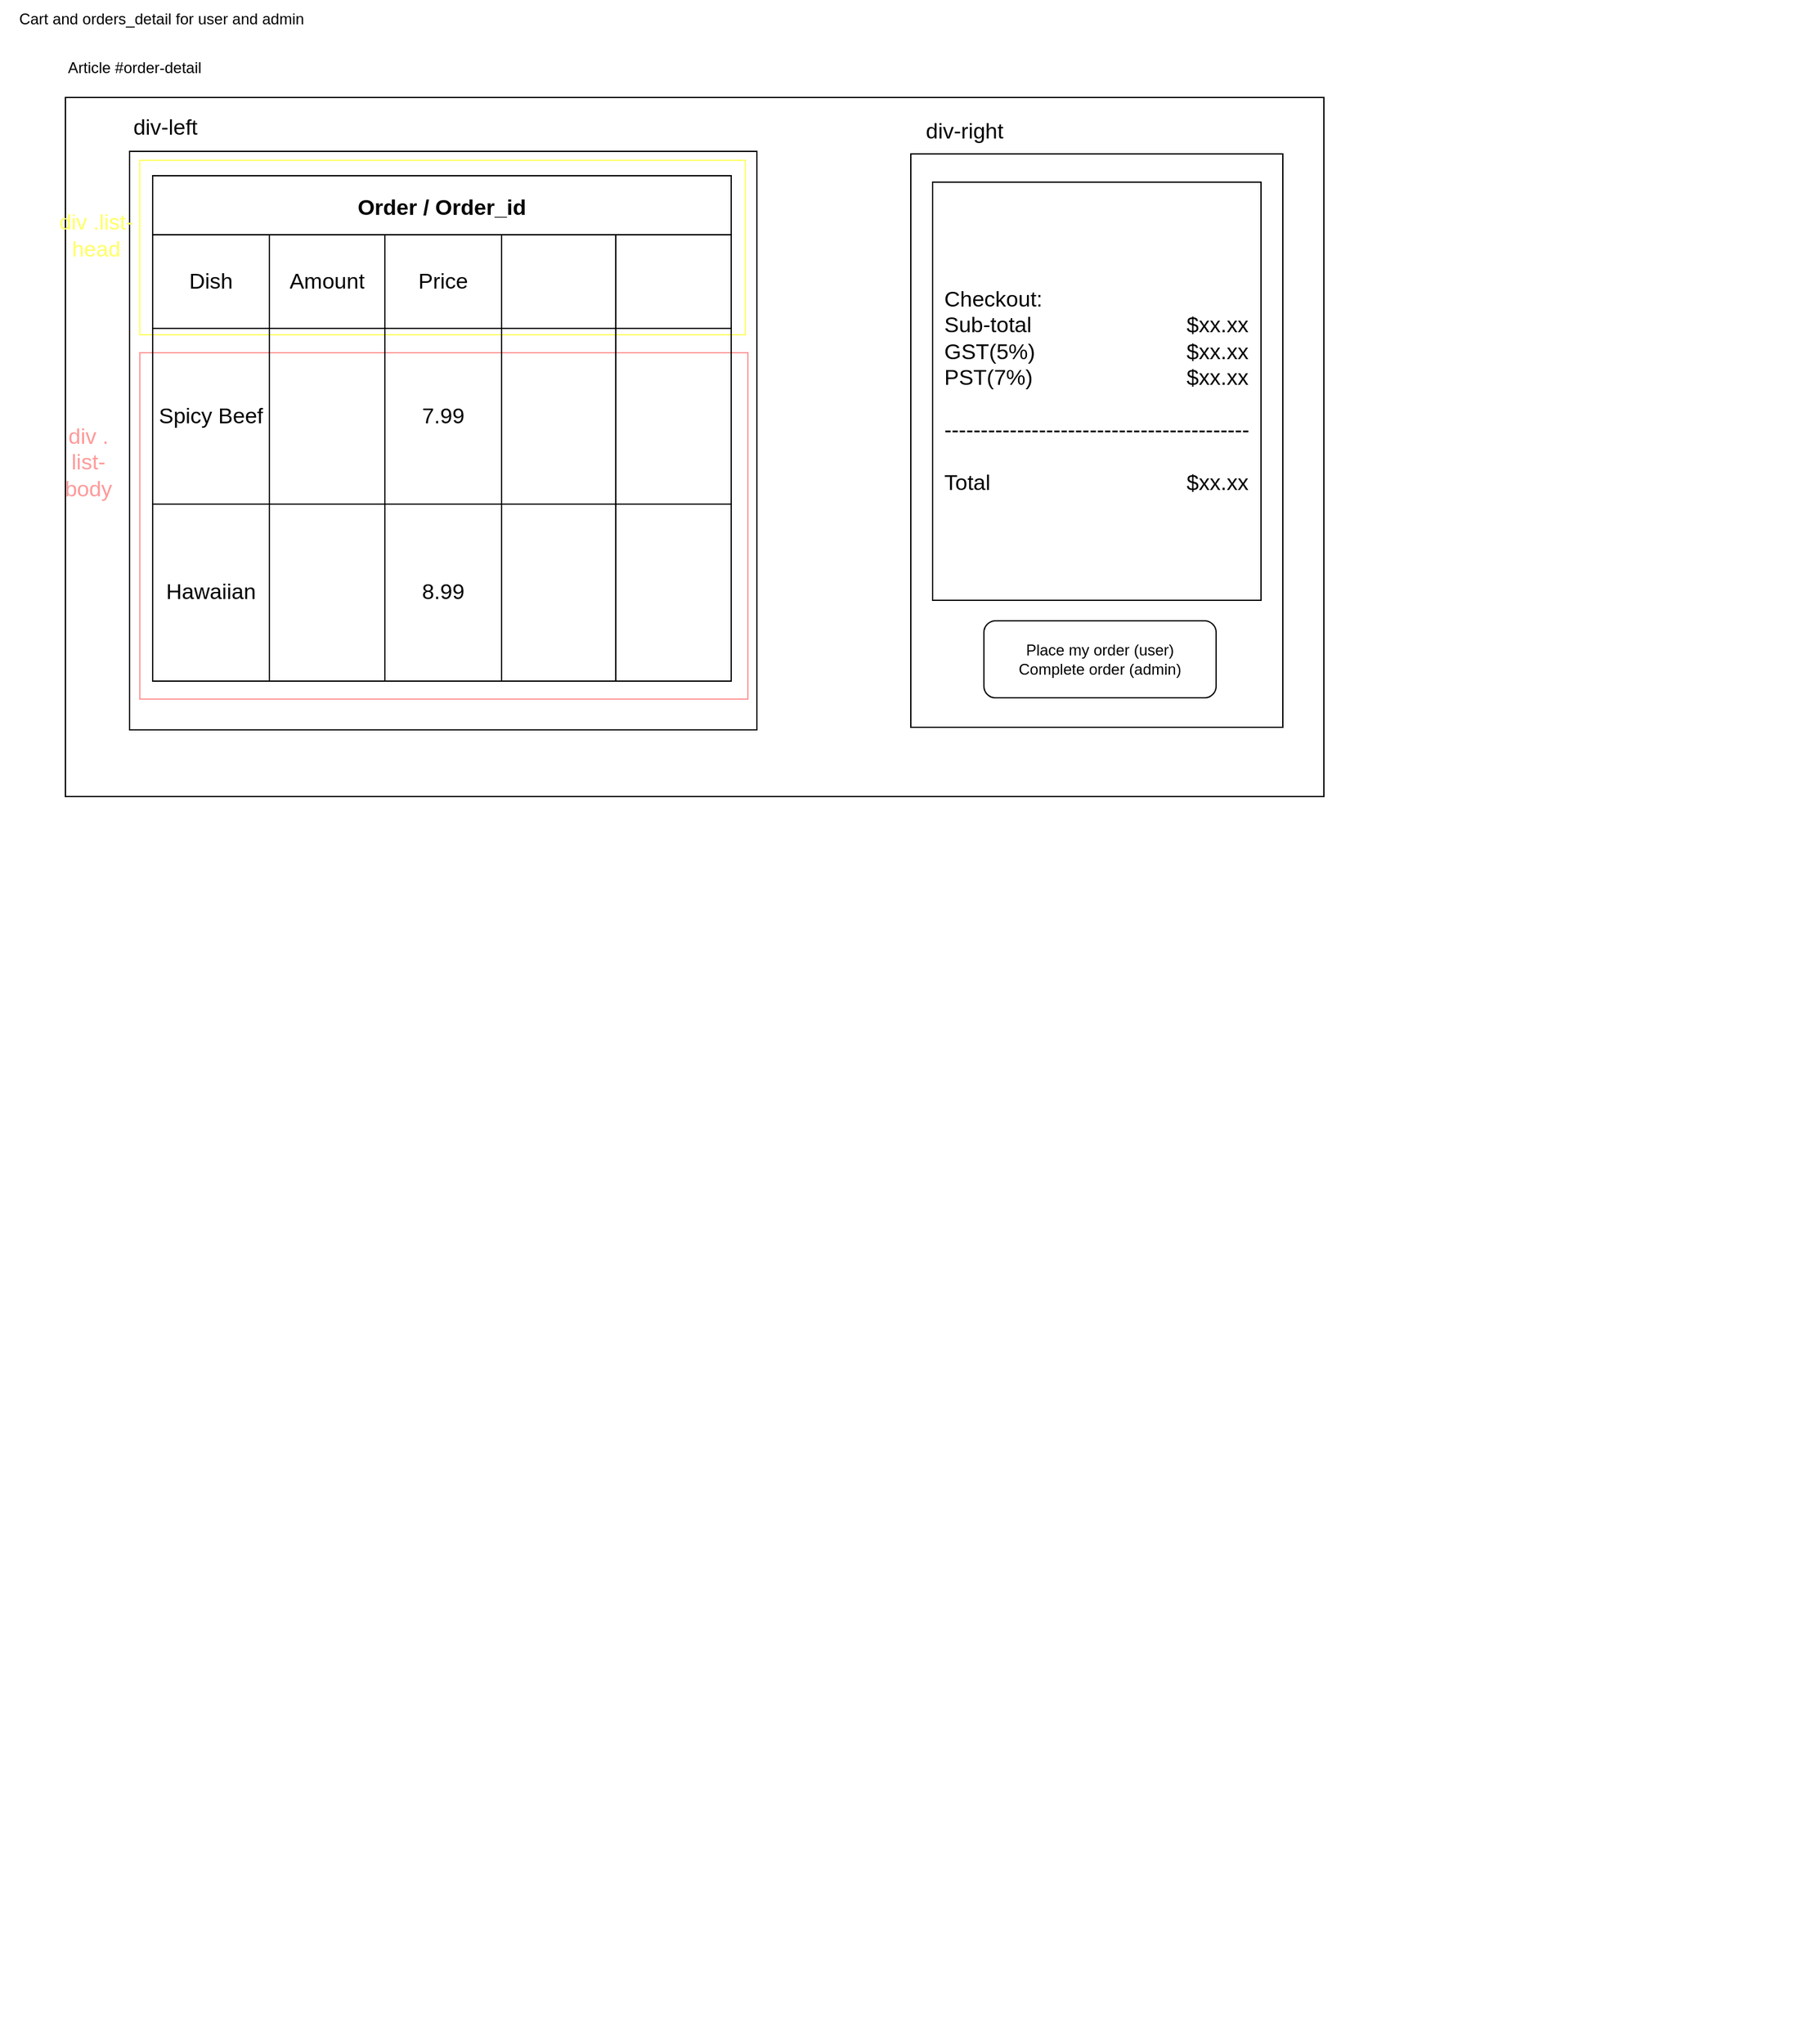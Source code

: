 <mxfile>
    <diagram id="od-Q8J5Ht2uW0OzrTbwQ" name="Page-1">
        <mxGraphModel dx="1511" dy="970" grid="0" gridSize="10" guides="1" tooltips="1" connect="1" arrows="1" fold="1" page="1" pageScale="1" pageWidth="1100" pageHeight="850" math="0" shadow="0">
            <root>
                <mxCell id="0"/>
                <mxCell id="1" parent="0"/>
                <mxCell id="2" value="" style="rounded=0;whiteSpace=wrap;html=1;" parent="1" vertex="1">
                    <mxGeometry x="60" y="84" width="981" height="545" as="geometry"/>
                </mxCell>
                <mxCell id="3" value="Cart and orders_detail for user and admin" style="text;html=1;strokeColor=none;fillColor=none;align=center;verticalAlign=middle;whiteSpace=wrap;rounded=0;" parent="1" vertex="1">
                    <mxGeometry x="9" y="8" width="252" height="30" as="geometry"/>
                </mxCell>
                <mxCell id="4" value="Article #order-detail" style="text;html=1;strokeColor=none;fillColor=none;align=left;verticalAlign=middle;whiteSpace=wrap;rounded=0;" parent="1" vertex="1">
                    <mxGeometry x="60" y="46" width="316" height="30" as="geometry"/>
                </mxCell>
                <mxCell id="5" value="" style="rounded=0;whiteSpace=wrap;html=1;" parent="1" vertex="1">
                    <mxGeometry x="110" y="126" width="489" height="451" as="geometry"/>
                </mxCell>
                <mxCell id="6" value="" style="rounded=0;whiteSpace=wrap;html=1;" parent="1" vertex="1">
                    <mxGeometry x="719" y="128" width="290" height="447" as="geometry"/>
                </mxCell>
                <mxCell id="7" value="&lt;div style=&quot;text-align: left ; font-size: 17px&quot;&gt;&lt;font style=&quot;font-size: 17px&quot;&gt;Checkout:&lt;/font&gt;&lt;/div&gt;&lt;div style=&quot;text-align: left ; font-size: 17px&quot;&gt;&lt;font style=&quot;font-size: 17px&quot;&gt;&lt;span&gt;Sub-total&lt;/span&gt;&lt;span style=&quot;white-space: pre&quot;&gt;&#9;&lt;/span&gt;&lt;span style=&quot;white-space: pre&quot;&gt;&#9;&lt;/span&gt;&lt;span style=&quot;white-space: pre&quot;&gt;&#9;&lt;/span&gt;&lt;span style=&quot;white-space: pre&quot;&gt;&#9;&lt;/span&gt;&lt;span&gt;$xx.xx&lt;/span&gt;&lt;/font&gt;&lt;/div&gt;&lt;div style=&quot;text-align: left ; font-size: 17px&quot;&gt;&lt;span&gt;&lt;font style=&quot;font-size: 17px&quot;&gt;GST(5%)&lt;span style=&quot;white-space: pre&quot;&gt;&#9;&lt;/span&gt;&lt;span style=&quot;white-space: pre&quot;&gt;&#9;&lt;/span&gt;&lt;span style=&quot;white-space: pre&quot;&gt;&#9;&lt;/span&gt;&lt;span style=&quot;white-space: pre&quot;&gt;&#9;&lt;/span&gt;$xx.xx&lt;/font&gt;&lt;/span&gt;&lt;/div&gt;&lt;div style=&quot;text-align: left ; font-size: 17px&quot;&gt;&lt;span&gt;&lt;font style=&quot;font-size: 17px&quot;&gt;PST(7%)&lt;span style=&quot;white-space: pre&quot;&gt;&#9;&lt;/span&gt;&lt;span style=&quot;white-space: pre&quot;&gt;&#9;&lt;/span&gt;&lt;span style=&quot;white-space: pre&quot;&gt;&#9;&lt;/span&gt;&lt;span style=&quot;white-space: pre&quot;&gt;&#9;&lt;/span&gt;$xx.xx&lt;/font&gt;&lt;/span&gt;&lt;/div&gt;&lt;div style=&quot;text-align: left ; font-size: 17px&quot;&gt;&lt;span&gt;&lt;font style=&quot;font-size: 17px&quot;&gt;&lt;br&gt;&lt;/font&gt;&lt;/span&gt;&lt;/div&gt;&lt;div style=&quot;text-align: left ; font-size: 17px&quot;&gt;&lt;font style=&quot;font-size: 17px&quot;&gt;------------------------------------------&lt;/font&gt;&lt;/div&gt;&lt;div style=&quot;text-align: left ; font-size: 17px&quot;&gt;&lt;font style=&quot;font-size: 17px&quot;&gt;&lt;br&gt;&lt;/font&gt;&lt;/div&gt;&lt;div style=&quot;text-align: left ; font-size: 17px&quot;&gt;&lt;font style=&quot;font-size: 17px&quot;&gt;Total&lt;span style=&quot;white-space: pre&quot;&gt;&#9;&lt;/span&gt;&lt;span style=&quot;white-space: pre&quot;&gt;&#9;&lt;/span&gt;&lt;span style=&quot;white-space: pre&quot;&gt;&#9;&lt;/span&gt;&lt;span style=&quot;white-space: pre&quot;&gt;&#9;&lt;/span&gt;$xx.xx&lt;/font&gt;&lt;/div&gt;" style="rounded=0;whiteSpace=wrap;html=1;" parent="1" vertex="1">
                    <mxGeometry x="736" y="150" width="256" height="326" as="geometry"/>
                </mxCell>
                <mxCell id="8" value="Place my order (user)&lt;br&gt;Complete order (admin)" style="rounded=1;whiteSpace=wrap;html=1;" parent="1" vertex="1">
                    <mxGeometry x="776" y="492" width="181" height="60" as="geometry"/>
                </mxCell>
                <mxCell id="11" value="div-left" style="text;html=1;strokeColor=none;fillColor=none;align=center;verticalAlign=middle;whiteSpace=wrap;rounded=0;fontSize=17;" parent="1" vertex="1">
                    <mxGeometry x="108" y="93" width="60" height="30" as="geometry"/>
                </mxCell>
                <mxCell id="12" value="div-right" style="text;html=1;strokeColor=none;fillColor=none;align=center;verticalAlign=middle;whiteSpace=wrap;rounded=0;fontSize=17;" parent="1" vertex="1">
                    <mxGeometry x="719" y="96" width="84" height="30" as="geometry"/>
                </mxCell>
                <mxCell id="26" value="" style="rounded=0;whiteSpace=wrap;html=1;fontSize=17;strokeColor=#FFFF66;" vertex="1" parent="1">
                    <mxGeometry x="118" y="133" width="472" height="136" as="geometry"/>
                </mxCell>
                <mxCell id="27" value="" style="rounded=0;whiteSpace=wrap;html=1;fontSize=17;strokeColor=#FF9999;" vertex="1" parent="1">
                    <mxGeometry x="118" y="283" width="474" height="270" as="geometry"/>
                </mxCell>
                <mxCell id="13" value="Order / Order_id" style="shape=table;startSize=46;container=1;collapsible=0;childLayout=tableLayout;fontStyle=1;align=center;pointerEvents=1;fontSize=17;" parent="1" vertex="1">
                    <mxGeometry x="128" y="145" width="451" height="394" as="geometry"/>
                </mxCell>
                <mxCell id="14" value="" style="shape=partialRectangle;html=1;whiteSpace=wrap;collapsible=0;dropTarget=0;pointerEvents=0;fillColor=none;top=0;left=0;bottom=0;right=0;points=[[0,0.5],[1,0.5]];portConstraint=eastwest;fontSize=17;" parent="13" vertex="1">
                    <mxGeometry y="46" width="451" height="73" as="geometry"/>
                </mxCell>
                <mxCell id="15" value="Dish" style="shape=partialRectangle;html=1;whiteSpace=wrap;connectable=0;fillColor=none;top=0;left=0;bottom=0;right=0;overflow=hidden;pointerEvents=1;fontSize=17;" parent="14" vertex="1">
                    <mxGeometry width="91" height="73" as="geometry">
                        <mxRectangle width="91" height="73" as="alternateBounds"/>
                    </mxGeometry>
                </mxCell>
                <mxCell id="16" value="Amount" style="shape=partialRectangle;html=1;whiteSpace=wrap;connectable=0;fillColor=none;top=0;left=0;bottom=0;right=0;overflow=hidden;pointerEvents=1;fontSize=17;" parent="14" vertex="1">
                    <mxGeometry x="91" width="90" height="73" as="geometry">
                        <mxRectangle width="90" height="73" as="alternateBounds"/>
                    </mxGeometry>
                </mxCell>
                <mxCell id="17" value="Price" style="shape=partialRectangle;html=1;whiteSpace=wrap;connectable=0;fillColor=none;top=0;left=0;bottom=0;right=0;overflow=hidden;pointerEvents=1;fontSize=17;" parent="14" vertex="1">
                    <mxGeometry x="181" width="91" height="73" as="geometry">
                        <mxRectangle width="91" height="73" as="alternateBounds"/>
                    </mxGeometry>
                </mxCell>
                <mxCell id="34" style="shape=partialRectangle;html=1;whiteSpace=wrap;connectable=0;fillColor=none;top=0;left=0;bottom=0;right=0;overflow=hidden;pointerEvents=1;fontSize=17;" vertex="1" parent="14">
                    <mxGeometry x="272" width="89" height="73" as="geometry">
                        <mxRectangle width="89" height="73" as="alternateBounds"/>
                    </mxGeometry>
                </mxCell>
                <mxCell id="40" style="shape=partialRectangle;html=1;whiteSpace=wrap;connectable=0;fillColor=none;top=0;left=0;bottom=0;right=0;overflow=hidden;pointerEvents=1;fontSize=17;" vertex="1" parent="14">
                    <mxGeometry x="361" width="90" height="73" as="geometry">
                        <mxRectangle width="90" height="73" as="alternateBounds"/>
                    </mxGeometry>
                </mxCell>
                <mxCell id="18" value="" style="shape=partialRectangle;html=1;whiteSpace=wrap;collapsible=0;dropTarget=0;pointerEvents=0;fillColor=none;top=0;left=0;bottom=0;right=0;points=[[0,0.5],[1,0.5]];portConstraint=eastwest;fontSize=17;" parent="13" vertex="1">
                    <mxGeometry y="119" width="451" height="137" as="geometry"/>
                </mxCell>
                <mxCell id="19" value="Spicy Beef" style="shape=partialRectangle;html=1;whiteSpace=wrap;connectable=0;fillColor=none;top=0;left=0;bottom=0;right=0;overflow=hidden;pointerEvents=1;fontSize=17;" parent="18" vertex="1">
                    <mxGeometry width="91" height="137" as="geometry">
                        <mxRectangle width="91" height="137" as="alternateBounds"/>
                    </mxGeometry>
                </mxCell>
                <mxCell id="20" value="" style="shape=partialRectangle;html=1;whiteSpace=wrap;connectable=0;fillColor=none;top=0;left=0;bottom=0;right=0;overflow=hidden;pointerEvents=1;fontSize=17;" parent="18" vertex="1">
                    <mxGeometry x="91" width="90" height="137" as="geometry">
                        <mxRectangle width="90" height="137" as="alternateBounds"/>
                    </mxGeometry>
                </mxCell>
                <mxCell id="21" value="7.99" style="shape=partialRectangle;html=1;whiteSpace=wrap;connectable=0;fillColor=none;top=0;left=0;bottom=0;right=0;overflow=hidden;pointerEvents=1;fontSize=17;" parent="18" vertex="1">
                    <mxGeometry x="181" width="91" height="137" as="geometry">
                        <mxRectangle width="91" height="137" as="alternateBounds"/>
                    </mxGeometry>
                </mxCell>
                <mxCell id="35" style="shape=partialRectangle;html=1;whiteSpace=wrap;connectable=0;fillColor=none;top=0;left=0;bottom=0;right=0;overflow=hidden;pointerEvents=1;fontSize=17;" vertex="1" parent="18">
                    <mxGeometry x="272" width="89" height="137" as="geometry">
                        <mxRectangle width="89" height="137" as="alternateBounds"/>
                    </mxGeometry>
                </mxCell>
                <mxCell id="41" style="shape=partialRectangle;html=1;whiteSpace=wrap;connectable=0;fillColor=none;top=0;left=0;bottom=0;right=0;overflow=hidden;pointerEvents=1;fontSize=17;" vertex="1" parent="18">
                    <mxGeometry x="361" width="90" height="137" as="geometry">
                        <mxRectangle width="90" height="137" as="alternateBounds"/>
                    </mxGeometry>
                </mxCell>
                <mxCell id="22" value="" style="shape=partialRectangle;html=1;whiteSpace=wrap;collapsible=0;dropTarget=0;pointerEvents=0;fillColor=none;top=0;left=0;bottom=0;right=0;points=[[0,0.5],[1,0.5]];portConstraint=eastwest;fontSize=17;" parent="13" vertex="1">
                    <mxGeometry y="256" width="451" height="138" as="geometry"/>
                </mxCell>
                <mxCell id="23" value="Hawaiian" style="shape=partialRectangle;html=1;whiteSpace=wrap;connectable=0;fillColor=none;top=0;left=0;bottom=0;right=0;overflow=hidden;pointerEvents=1;fontSize=17;" parent="22" vertex="1">
                    <mxGeometry width="91" height="138" as="geometry">
                        <mxRectangle width="91" height="138" as="alternateBounds"/>
                    </mxGeometry>
                </mxCell>
                <mxCell id="24" value="" style="shape=partialRectangle;html=1;whiteSpace=wrap;connectable=0;fillColor=none;top=0;left=0;bottom=0;right=0;overflow=hidden;pointerEvents=1;fontSize=17;" parent="22" vertex="1">
                    <mxGeometry x="91" width="90" height="138" as="geometry">
                        <mxRectangle width="90" height="138" as="alternateBounds"/>
                    </mxGeometry>
                </mxCell>
                <mxCell id="25" value="8.99" style="shape=partialRectangle;html=1;whiteSpace=wrap;connectable=0;fillColor=none;top=0;left=0;bottom=0;right=0;overflow=hidden;pointerEvents=1;fontSize=17;" parent="22" vertex="1">
                    <mxGeometry x="181" width="91" height="138" as="geometry">
                        <mxRectangle width="91" height="138" as="alternateBounds"/>
                    </mxGeometry>
                </mxCell>
                <mxCell id="36" style="shape=partialRectangle;html=1;whiteSpace=wrap;connectable=0;fillColor=none;top=0;left=0;bottom=0;right=0;overflow=hidden;pointerEvents=1;fontSize=17;" vertex="1" parent="22">
                    <mxGeometry x="272" width="89" height="138" as="geometry">
                        <mxRectangle width="89" height="138" as="alternateBounds"/>
                    </mxGeometry>
                </mxCell>
                <mxCell id="42" style="shape=partialRectangle;html=1;whiteSpace=wrap;connectable=0;fillColor=none;top=0;left=0;bottom=0;right=0;overflow=hidden;pointerEvents=1;fontSize=17;" vertex="1" parent="22">
                    <mxGeometry x="361" width="90" height="138" as="geometry">
                        <mxRectangle width="90" height="138" as="alternateBounds"/>
                    </mxGeometry>
                </mxCell>
                <mxCell id="28" value="&lt;font color=&quot;#ffff66&quot;&gt;div .list-head&lt;/font&gt;" style="text;html=1;strokeColor=none;fillColor=none;align=center;verticalAlign=middle;whiteSpace=wrap;rounded=0;fontSize=17;" vertex="1" parent="1">
                    <mxGeometry x="54" y="177" width="60" height="30" as="geometry"/>
                </mxCell>
                <mxCell id="29" value="&lt;font color=&quot;#ff9999&quot;&gt;div . list-body&lt;/font&gt;" style="text;html=1;strokeColor=none;fillColor=none;align=center;verticalAlign=middle;whiteSpace=wrap;rounded=0;fontSize=17;fontColor=#FFFF66;" vertex="1" parent="1">
                    <mxGeometry x="48" y="354" width="60" height="30" as="geometry"/>
                </mxCell>
                <mxCell id="30" value="Still trying to figure out how to temporarily store the order without submitting to database..." style="text;html=1;strokeColor=none;fillColor=none;align=center;verticalAlign=middle;whiteSpace=wrap;rounded=0;fontSize=17;fontColor=#FFFFFF;" vertex="1" parent="1">
                    <mxGeometry x="84" y="647" width="800" height="30" as="geometry"/>
                </mxCell>
                <mxCell id="32" value="1&lt;br&gt;number input" style="rounded=0;whiteSpace=wrap;html=1;fontSize=17;fontColor=#FFFFFF;strokeColor=#FFFFFF;" vertex="1" parent="1">
                    <mxGeometry x="227" y="303" width="77" height="60" as="geometry"/>
                </mxCell>
                <mxCell id="33" value="2&lt;br&gt;number input" style="rounded=0;whiteSpace=wrap;html=1;fontSize=17;fontColor=#FFFFFF;strokeColor=#FFFFFF;" vertex="1" parent="1">
                    <mxGeometry x="227" y="438" width="75" height="60" as="geometry"/>
                </mxCell>
                <mxCell id="38" value="Update" style="rounded=1;whiteSpace=wrap;html=1;fontSize=17;fontColor=#FFFFFF;strokeColor=#FFFFFF;" vertex="1" parent="1">
                    <mxGeometry x="406" y="312" width="75" height="60" as="geometry"/>
                </mxCell>
                <mxCell id="39" value="Update" style="rounded=1;whiteSpace=wrap;html=1;fontSize=17;fontColor=#FFFFFF;strokeColor=#FFFFFF;" vertex="1" parent="1">
                    <mxGeometry x="406" y="432" width="75" height="60" as="geometry"/>
                </mxCell>
                <mxCell id="43" value="Remove" style="rounded=1;whiteSpace=wrap;html=1;fontSize=17;fontColor=#FFFFFF;strokeColor=#FFFFFF;" vertex="1" parent="1">
                    <mxGeometry x="496" y="312" width="75" height="60" as="geometry"/>
                </mxCell>
                <mxCell id="44" value="Remove" style="rounded=1;whiteSpace=wrap;html=1;fontSize=17;fontColor=#FFFFFF;strokeColor=#FFFFFF;" vertex="1" parent="1">
                    <mxGeometry x="496" y="432" width="75" height="60" as="geometry"/>
                </mxCell>
                <mxCell id="46" value="Difficult Point: How to interact with each row without affect the other rows." style="text;html=1;align=center;verticalAlign=middle;resizable=0;points=[];autosize=1;strokeColor=none;fillColor=none;fontSize=17;fontColor=#FFFFFF;" vertex="1" parent="1">
                    <mxGeometry x="133" y="763" width="563" height="24" as="geometry"/>
                </mxCell>
                <mxCell id="47" value="" style="rounded=0;whiteSpace=wrap;html=1;fontSize=17;fontColor=#FFFFFF;strokeColor=#FFFFFF;" vertex="1" parent="1">
                    <mxGeometry x="64" y="916" width="903" height="684" as="geometry"/>
                </mxCell>
                <mxCell id="48" value="" style="rounded=1;whiteSpace=wrap;html=1;fontSize=17;fontColor=#FFFFFF;strokeColor=#FFFFFF;" vertex="1" parent="1">
                    <mxGeometry x="807" y="967" width="120" height="60" as="geometry"/>
                </mxCell>
                <mxCell id="50" value="" style="rounded=0;whiteSpace=wrap;html=1;fontSize=17;fontColor=#FFFFFF;strokeColor=#FFFFFF;" vertex="1" parent="1">
                    <mxGeometry x="114" y="1048" width="801" height="484" as="geometry"/>
                </mxCell>
                <mxCell id="51" value="" style="rounded=0;whiteSpace=wrap;html=1;fontSize=17;fontColor=#FFFFFF;strokeColor=#FFFFFF;" vertex="1" parent="1">
                    <mxGeometry x="164" y="1104" width="201" height="111" as="geometry"/>
                </mxCell>
                <mxCell id="52" value="" style="rounded=0;whiteSpace=wrap;html=1;fontSize=17;fontColor=#FFFFFF;strokeColor=#FFFFFF;" vertex="1" parent="1">
                    <mxGeometry x="403" y="1104" width="201" height="111" as="geometry"/>
                </mxCell>
                <mxCell id="53" value="" style="rounded=0;whiteSpace=wrap;html=1;fontSize=17;fontColor=#FFFFFF;strokeColor=#FFFFFF;" vertex="1" parent="1">
                    <mxGeometry x="1053" y="1018" width="367" height="434" as="geometry"/>
                </mxCell>
            </root>
        </mxGraphModel>
    </diagram>
</mxfile>
